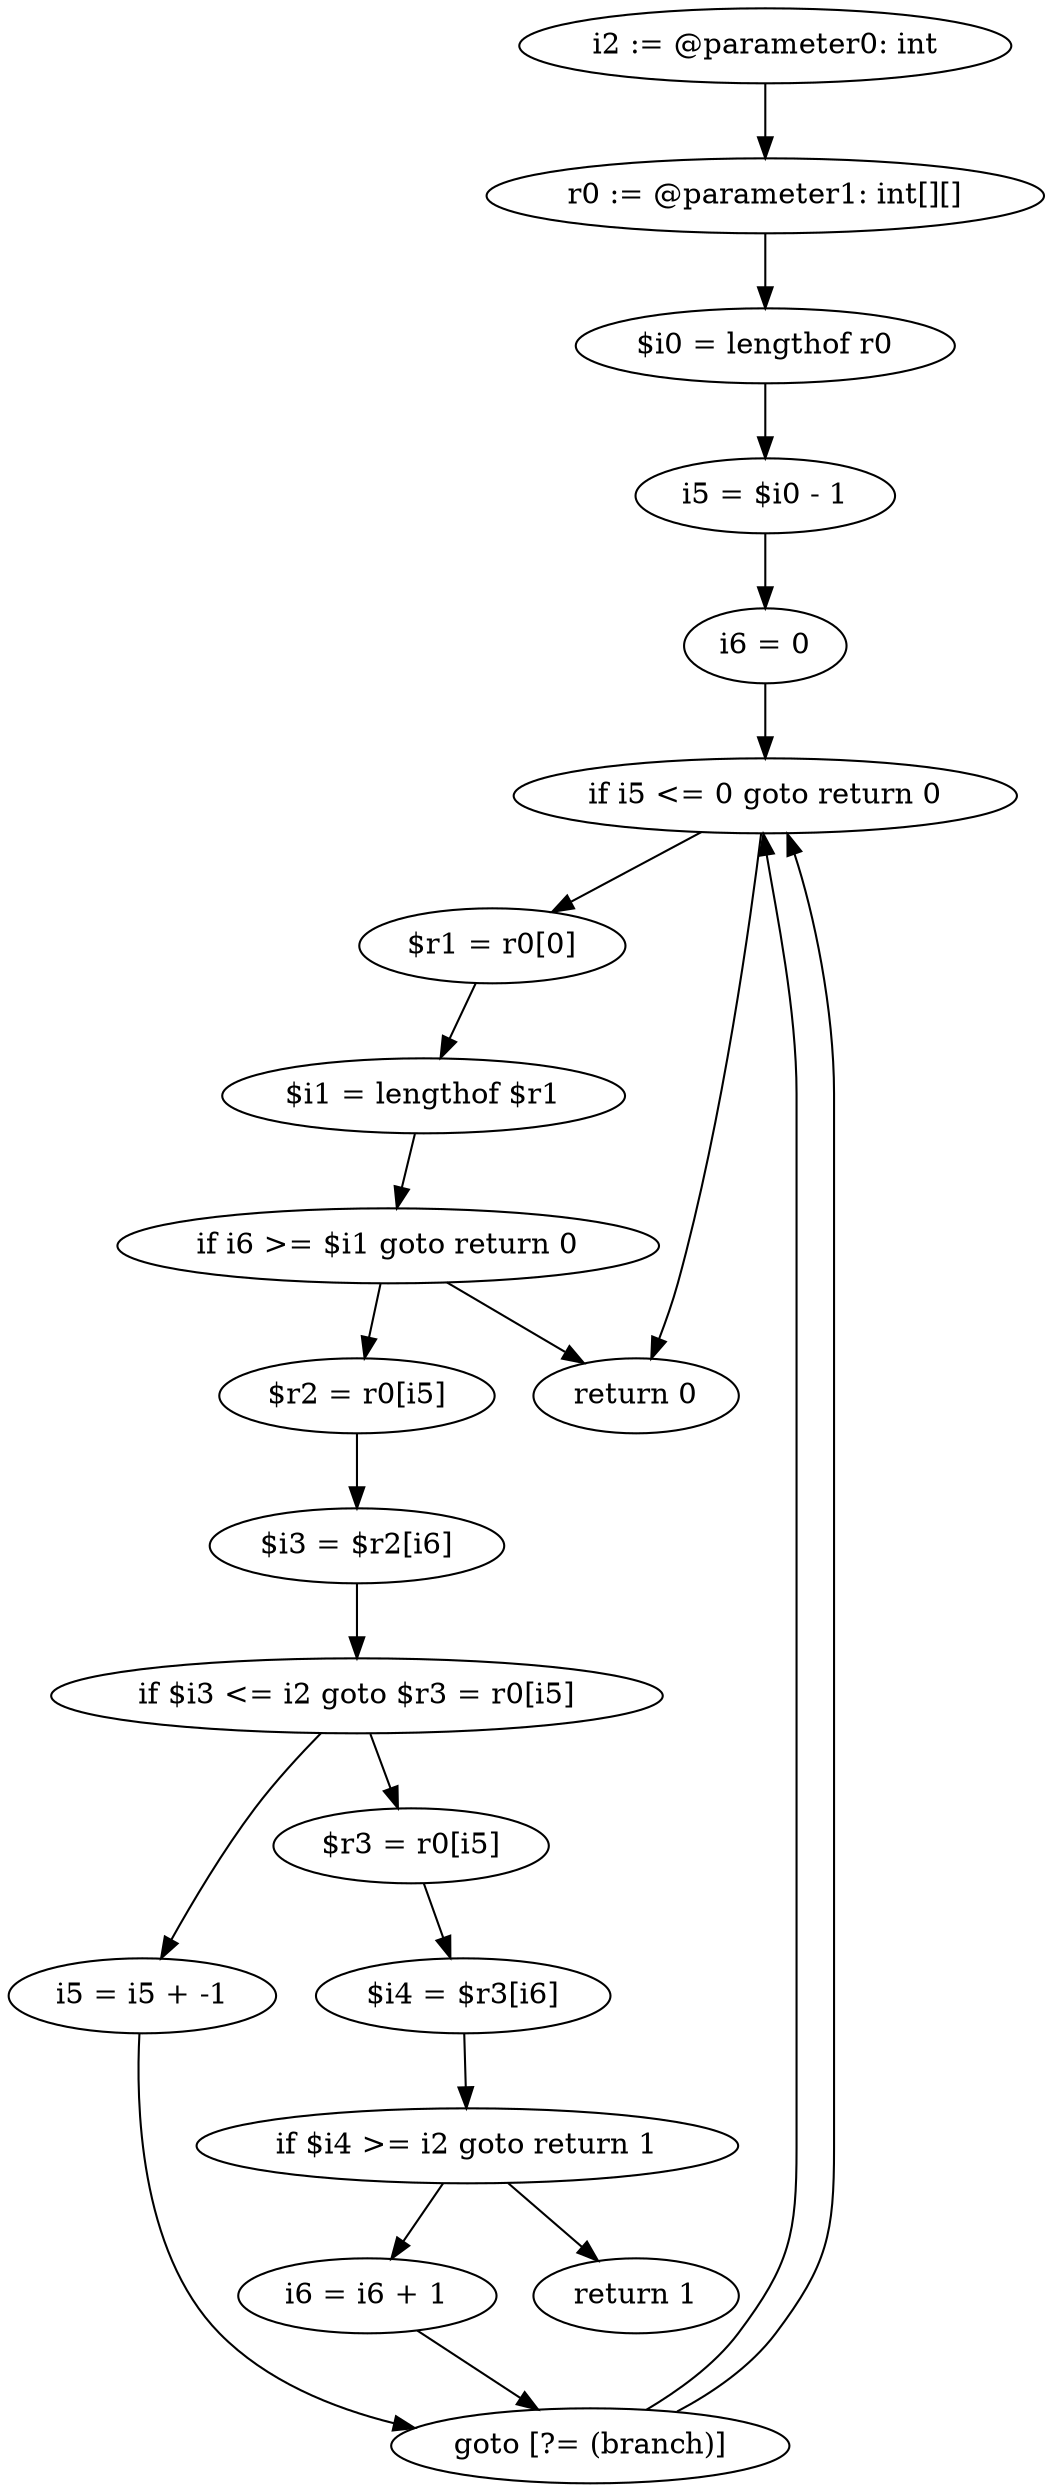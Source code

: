 digraph "unitGraph" {
    "i2 := @parameter0: int"
    "r0 := @parameter1: int[][]"
    "$i0 = lengthof r0"
    "i5 = $i0 - 1"
    "i6 = 0"
    "if i5 <= 0 goto return 0"
    "$r1 = r0[0]"
    "$i1 = lengthof $r1"
    "if i6 >= $i1 goto return 0"
    "$r2 = r0[i5]"
    "$i3 = $r2[i6]"
    "if $i3 <= i2 goto $r3 = r0[i5]"
    "i5 = i5 + -1"
    "goto [?= (branch)]"
    "$r3 = r0[i5]"
    "$i4 = $r3[i6]"
    "if $i4 >= i2 goto return 1"
    "i6 = i6 + 1"
    "return 1"
    "return 0"
    "i2 := @parameter0: int"->"r0 := @parameter1: int[][]";
    "r0 := @parameter1: int[][]"->"$i0 = lengthof r0";
    "$i0 = lengthof r0"->"i5 = $i0 - 1";
    "i5 = $i0 - 1"->"i6 = 0";
    "i6 = 0"->"if i5 <= 0 goto return 0";
    "if i5 <= 0 goto return 0"->"$r1 = r0[0]";
    "if i5 <= 0 goto return 0"->"return 0";
    "$r1 = r0[0]"->"$i1 = lengthof $r1";
    "$i1 = lengthof $r1"->"if i6 >= $i1 goto return 0";
    "if i6 >= $i1 goto return 0"->"$r2 = r0[i5]";
    "if i6 >= $i1 goto return 0"->"return 0";
    "$r2 = r0[i5]"->"$i3 = $r2[i6]";
    "$i3 = $r2[i6]"->"if $i3 <= i2 goto $r3 = r0[i5]";
    "if $i3 <= i2 goto $r3 = r0[i5]"->"i5 = i5 + -1";
    "if $i3 <= i2 goto $r3 = r0[i5]"->"$r3 = r0[i5]";
    "i5 = i5 + -1"->"goto [?= (branch)]";
    "goto [?= (branch)]"->"if i5 <= 0 goto return 0";
    "$r3 = r0[i5]"->"$i4 = $r3[i6]";
    "$i4 = $r3[i6]"->"if $i4 >= i2 goto return 1";
    "if $i4 >= i2 goto return 1"->"i6 = i6 + 1";
    "if $i4 >= i2 goto return 1"->"return 1";
    "i6 = i6 + 1"->"goto [?= (branch)]";
    "goto [?= (branch)]"->"if i5 <= 0 goto return 0";
}
